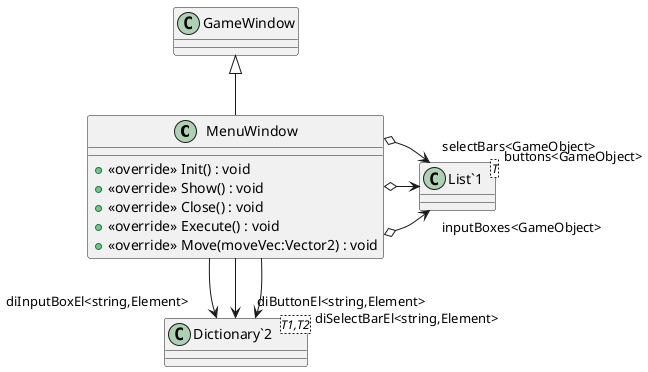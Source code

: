 @startuml
class MenuWindow {
    + <<override>> Init() : void
    + <<override>> Show() : void
    + <<override>> Close() : void
    + <<override>> Execute() : void
    + <<override>> Move(moveVec:Vector2) : void
}
class "List`1"<T> {
}
class "Dictionary`2"<T1,T2> {
}
GameWindow <|-- MenuWindow
MenuWindow o-> "inputBoxes<GameObject>" "List`1"
MenuWindow o-> "buttons<GameObject>" "List`1"
MenuWindow o-> "selectBars<GameObject>" "List`1"
MenuWindow --> "diInputBoxEl<string,Element>" "Dictionary`2"
MenuWindow --> "diButtonEl<string,Element>" "Dictionary`2"
MenuWindow --> "diSelectBarEl<string,Element>" "Dictionary`2"
@enduml
